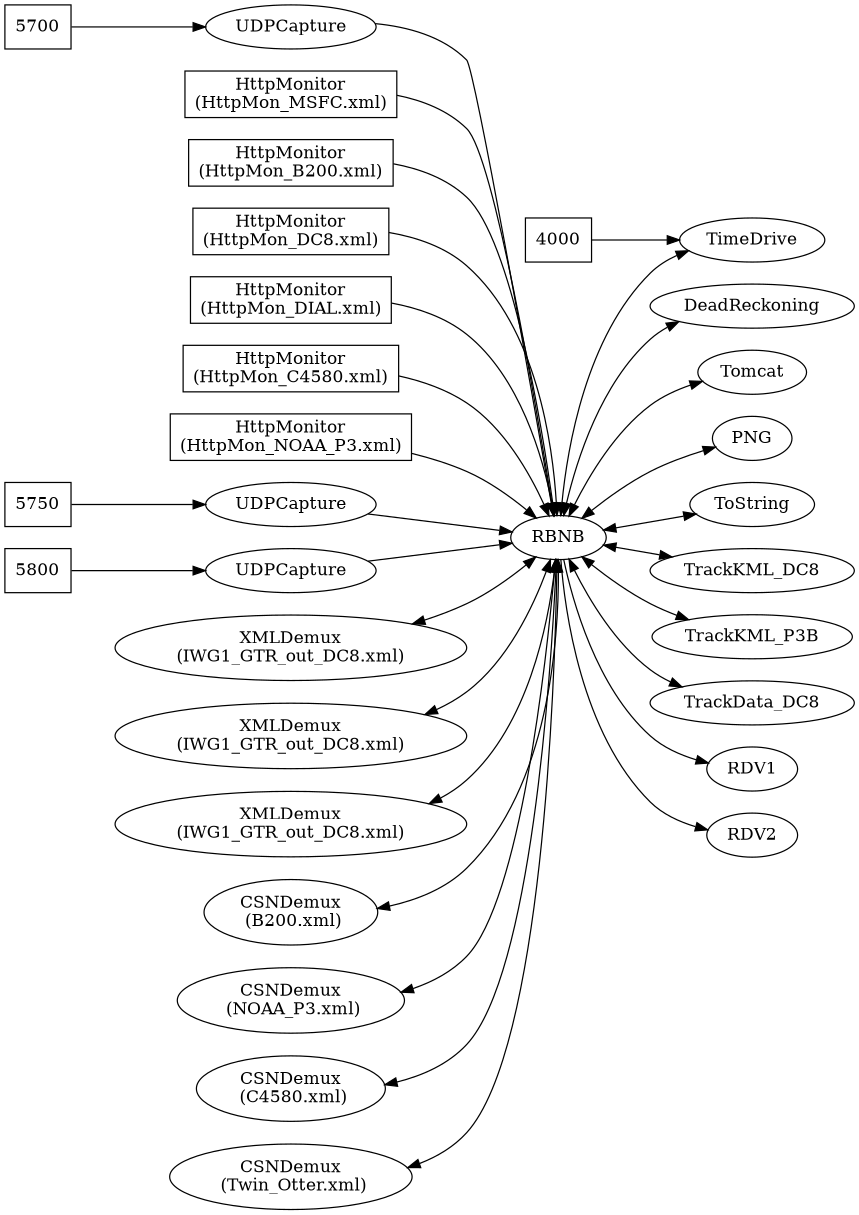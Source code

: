 digraph p3third {
	// Graph defines
	center="true";
	orientation="portrait";
	ratio="auto";
	size="8.10.5";
	rankdir="LR";
	constraint="false";
	comment="Third pass at matching the PDF";
	
	// Node definitions
	port5700 [shape=box, label="5700"];
	port5750 [shape=box, label="5750"]
	port5800 [shape=box, label="5800"];
	httpmon1 [shape=box, label="HttpMonitor\n(HttpMon_MSFC.xml)"];
	httpmon2 [shape=box, label="HttpMonitor\n(HttpMon_B200.xml)"];
	httpmon3 [shape=box, label="HttpMonitor\n(HttpMon_DC8.xml)"];
	httpmon4 [shape=box, label="HttpMonitor\n(HttpMon_DIAL.xml)"];
	httpmon5 [shape=box, label="HttpMonitor\n(HttpMon_C4580.xml)"];
	httpmon6 [shape=box, label="HttpMonitor\n(HttpMon_NOAA_P3.xml)"];

	port4000 [shape=box, label="4000"];
	udpcapture1 [label="UDPCapture"];
	udpcapture2 [label="UDPCapture"];
	udpcapture3 [label="UDPCapture"];
	xmldemux1 [label="XMLDemux\n(IWG1_GTR_out_DC8.xml)"]
	xmldemux2 [label="XMLDemux\n(IWG1_GTR_out_DC8.xml)"]
	xmldemux3 [label="XMLDemux\n(IWG1_GTR_out_DC8.xml)"]
	csndemux1 [label="CSNDemux\n (B200.xml)"]
	csndemux2 [label="CSNDemux\n (NOAA_P3.xml)"]
	csndemux3 [label="CSNDemux\n (C4580.xml)"]
	csndemux4 [label="CSNDemux\n (Twin_Otter.xml)"]
	
	// Define the graph
	// Input-only links (into rbnb)
	port5700 -> udpcapture1 -> RBNB;
	port5750-> udpcapture2 -> RBNB;
	port5800 -> udpcapture3 -> RBNB;
	httpmon1 -> RBNB;
	httpmon2 -> RBNB;
	httpmon3 -> RBNB;
	httpmon4 -> RBNB;
	httpmon5 -> RBNB;
	httpmon6 -> RBNB;
	port4000 ->  TimeDrive;
	
	// Denote bidirectional links
	edge [dir="both"];
	
	RBNB -> DeadReckoning;
	RBNB -> Tomcat;
	RBNB -> PNG;
	RBNB -> ToString;
	RBNB -> TimeDrive;
	RBNB -> TrackKML_DC8;
	RBNB -> TrackKML_P3B;
	RBNB -> TrackData_DC8;
	
	xmldemux1 -> RBNB;
	xmldemux2 -> RBNB;
	xmldemux3 -> RBNB;
	csndemux1 -> RBNB;
	csndemux2 -> RBNB;
	csndemux3 -> RBNB;
	csndemux4 -> RBNB;
	
	// RDV links are sink-only, show differently
	edge [dir="head"];
	RBNB -> RDV1;
	RBNB -> RDV2;
}